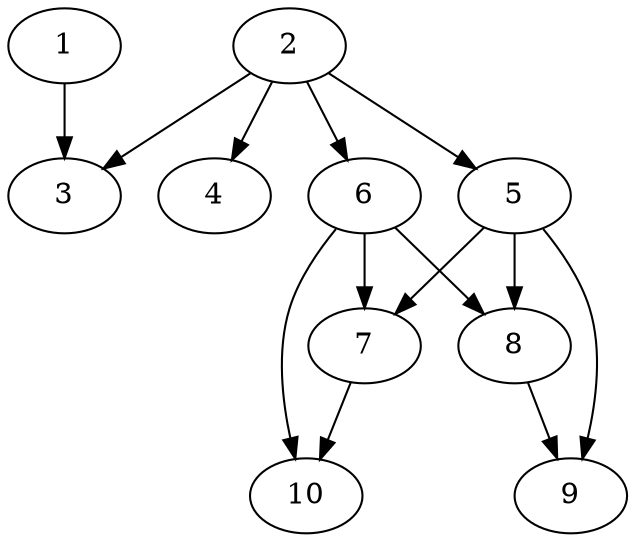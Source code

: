// DAG automatically generated by daggen at Fri Aug  4 16:35:13 2017
// ./daggen --dot -n 10 --fat 0.5 --regular 0.8 --density 0.8 --jump 2 
digraph G {
  1 [size="68719", alpha="0.11"]
  1 -> 3 [size ="134"]
  2 [size="19306", alpha="0.10"]
  2 -> 3 [size ="537"]
  2 -> 4 [size ="537"]
  2 -> 5 [size ="537"]
  2 -> 6 [size ="537"]
  3 [size="412299", alpha="0.16"]
  4 [size="2506", alpha="0.19"]
  5 [size="5338", alpha="0.11"]
  5 -> 7 [size ="210"]
  5 -> 8 [size ="210"]
  5 -> 9 [size ="210"]
  6 [size="134218", alpha="0.13"]
  6 -> 7 [size ="210"]
  6 -> 8 [size ="210"]
  6 -> 10 [size ="210"]
  7 [size="7308", alpha="0.11"]
  7 -> 10 [size ="134"]
  8 [size="18324", alpha="0.14"]
  8 -> 9 [size ="75"]
  9 [size="549756", alpha="0.09"]
  10 [size="3791", alpha="0.14"]
}
